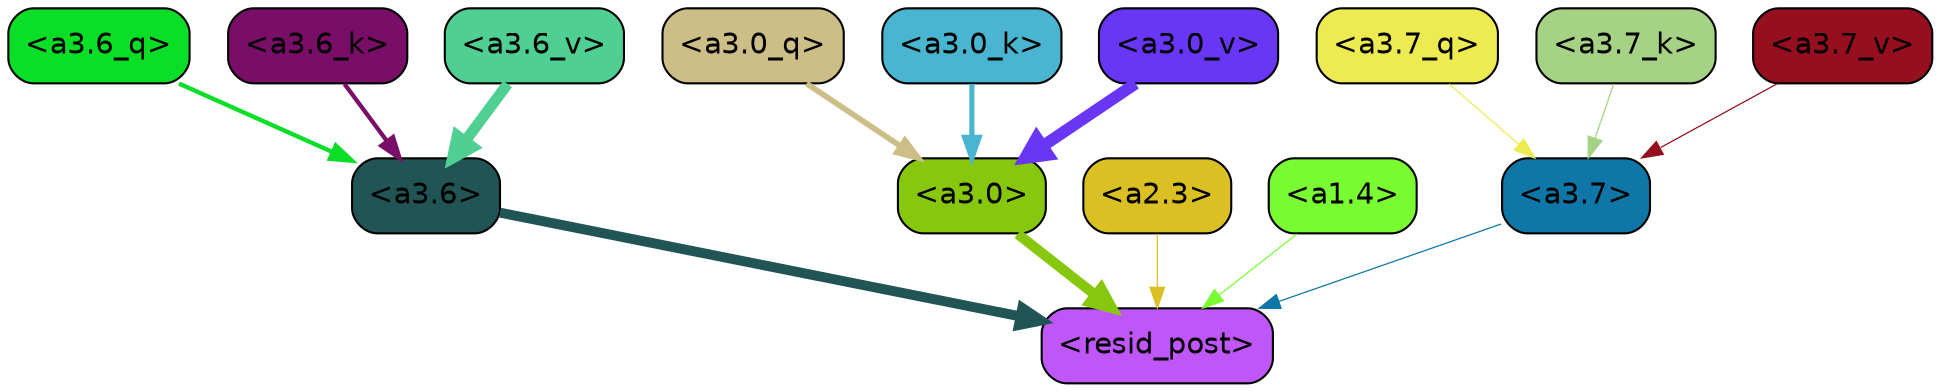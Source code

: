 strict digraph "" {
	graph [bgcolor=transparent,
		layout=dot,
		overlap=false,
		splines=true
	];
	"<a3.7>"	[color=black,
		fillcolor="#0f77a7",
		fontname=Helvetica,
		shape=box,
		style="filled, rounded"];
	"<resid_post>"	[color=black,
		fillcolor="#be56f8",
		fontname=Helvetica,
		shape=box,
		style="filled, rounded"];
	"<a3.7>" -> "<resid_post>"	[color="#0f77a7",
		penwidth=0.6];
	"<a3.6>"	[color=black,
		fillcolor="#215454",
		fontname=Helvetica,
		shape=box,
		style="filled, rounded"];
	"<a3.6>" -> "<resid_post>"	[color="#215454",
		penwidth=4.751612067222595];
	"<a3.0>"	[color=black,
		fillcolor="#87c70d",
		fontname=Helvetica,
		shape=box,
		style="filled, rounded"];
	"<a3.0>" -> "<resid_post>"	[color="#87c70d",
		penwidth=4.884142994880676];
	"<a2.3>"	[color=black,
		fillcolor="#dac022",
		fontname=Helvetica,
		shape=box,
		style="filled, rounded"];
	"<a2.3>" -> "<resid_post>"	[color="#dac022",
		penwidth=0.6];
	"<a1.4>"	[color=black,
		fillcolor="#7afc33",
		fontname=Helvetica,
		shape=box,
		style="filled, rounded"];
	"<a1.4>" -> "<resid_post>"	[color="#7afc33",
		penwidth=0.6];
	"<a3.7_q>"	[color=black,
		fillcolor="#edeb51",
		fontname=Helvetica,
		shape=box,
		style="filled, rounded"];
	"<a3.7_q>" -> "<a3.7>"	[color="#edeb51",
		penwidth=0.6];
	"<a3.6_q>"	[color=black,
		fillcolor="#0bde27",
		fontname=Helvetica,
		shape=box,
		style="filled, rounded"];
	"<a3.6_q>" -> "<a3.6>"	[color="#0bde27",
		penwidth=2.091020345687866];
	"<a3.0_q>"	[color=black,
		fillcolor="#cdbd86",
		fontname=Helvetica,
		shape=box,
		style="filled, rounded"];
	"<a3.0_q>" -> "<a3.0>"	[color="#cdbd86",
		penwidth=2.7421876192092896];
	"<a3.7_k>"	[color=black,
		fillcolor="#a6d285",
		fontname=Helvetica,
		shape=box,
		style="filled, rounded"];
	"<a3.7_k>" -> "<a3.7>"	[color="#a6d285",
		penwidth=0.6];
	"<a3.6_k>"	[color=black,
		fillcolor="#780e67",
		fontname=Helvetica,
		shape=box,
		style="filled, rounded"];
	"<a3.6_k>" -> "<a3.6>"	[color="#780e67",
		penwidth=2.048597991466522];
	"<a3.0_k>"	[color=black,
		fillcolor="#4ab5d0",
		fontname=Helvetica,
		shape=box,
		style="filled, rounded"];
	"<a3.0_k>" -> "<a3.0>"	[color="#4ab5d0",
		penwidth=2.476402521133423];
	"<a3.7_v>"	[color=black,
		fillcolor="#950f1e",
		fontname=Helvetica,
		shape=box,
		style="filled, rounded"];
	"<a3.7_v>" -> "<a3.7>"	[color="#950f1e",
		penwidth=0.6];
	"<a3.6_v>"	[color=black,
		fillcolor="#4fcf91",
		fontname=Helvetica,
		shape=box,
		style="filled, rounded"];
	"<a3.6_v>" -> "<a3.6>"	[color="#4fcf91",
		penwidth=5.2550448179244995];
	"<a3.0_v>"	[color=black,
		fillcolor="#6836f4",
		fontname=Helvetica,
		shape=box,
		style="filled, rounded"];
	"<a3.0_v>" -> "<a3.0>"	[color="#6836f4",
		penwidth=5.652270674705505];
}
